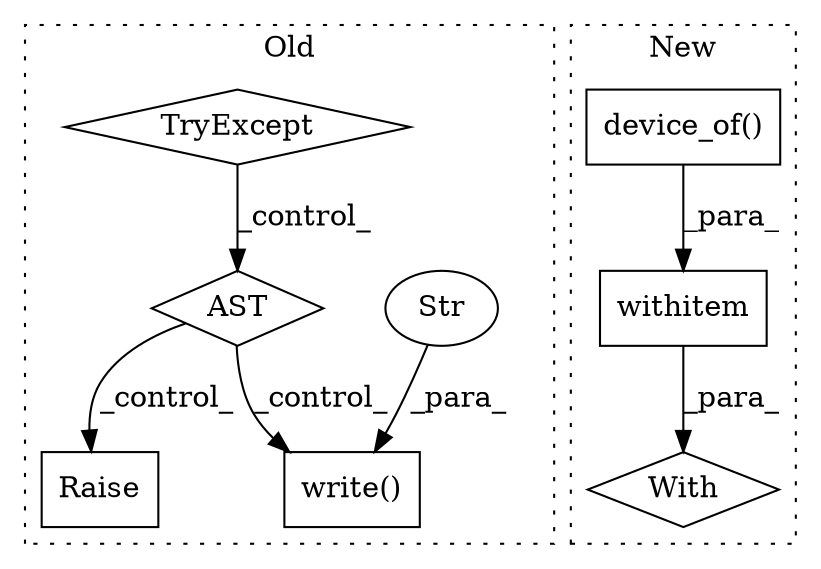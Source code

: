 digraph G {
subgraph cluster0 {
1 [label="write()" a="75" s="3706,3780" l="17,1" shape="box"];
4 [label="Str" a="66" s="3723" l="57" shape="ellipse"];
5 [label="AST" a="2" s="3653,0" l="7,0" shape="diamond"];
7 [label="TryExcept" a="71" s="3609" l="13" shape="diamond"];
8 [label="Raise" a="91" s="3790" l="6" shape="box"];
label = "Old";
style="dotted";
}
subgraph cluster1 {
2 [label="With" a="39" s="5057,5067" l="5,36" shape="diamond"];
3 [label="withitem" a="49" s="5062" l="5" shape="box"];
6 [label="device_of()" a="75" s="5062,5092" l="21,1" shape="box"];
label = "New";
style="dotted";
}
3 -> 2 [label="_para_"];
4 -> 1 [label="_para_"];
5 -> 8 [label="_control_"];
5 -> 1 [label="_control_"];
6 -> 3 [label="_para_"];
7 -> 5 [label="_control_"];
}